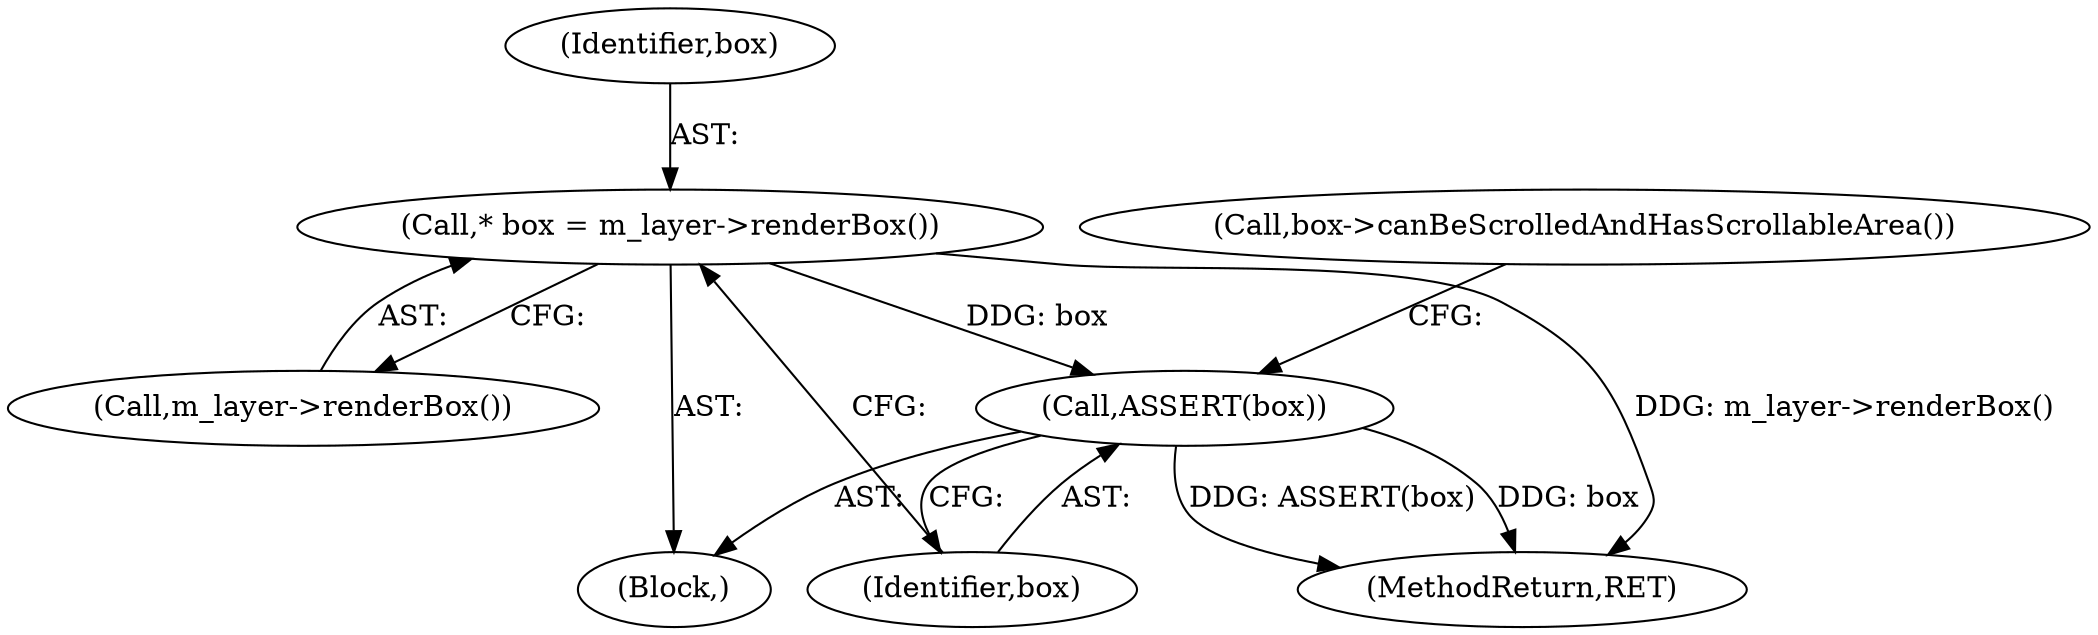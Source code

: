 digraph "0_Chrome_3057be01bcbbd1d0938afb489e18f2ca6d9b8229@pointer" {
"1000179" [label="(Call,* box = m_layer->renderBox())"];
"1000182" [label="(Call,ASSERT(box))"];
"1000183" [label="(Identifier,box)"];
"1000185" [label="(Call,box->canBeScrolledAndHasScrollableArea())"];
"1000180" [label="(Identifier,box)"];
"1000177" [label="(Block,)"];
"1000182" [label="(Call,ASSERT(box))"];
"1000179" [label="(Call,* box = m_layer->renderBox())"];
"1000246" [label="(MethodReturn,RET)"];
"1000181" [label="(Call,m_layer->renderBox())"];
"1000179" -> "1000177"  [label="AST: "];
"1000179" -> "1000181"  [label="CFG: "];
"1000180" -> "1000179"  [label="AST: "];
"1000181" -> "1000179"  [label="AST: "];
"1000183" -> "1000179"  [label="CFG: "];
"1000179" -> "1000246"  [label="DDG: m_layer->renderBox()"];
"1000179" -> "1000182"  [label="DDG: box"];
"1000182" -> "1000177"  [label="AST: "];
"1000182" -> "1000183"  [label="CFG: "];
"1000183" -> "1000182"  [label="AST: "];
"1000185" -> "1000182"  [label="CFG: "];
"1000182" -> "1000246"  [label="DDG: ASSERT(box)"];
"1000182" -> "1000246"  [label="DDG: box"];
}
